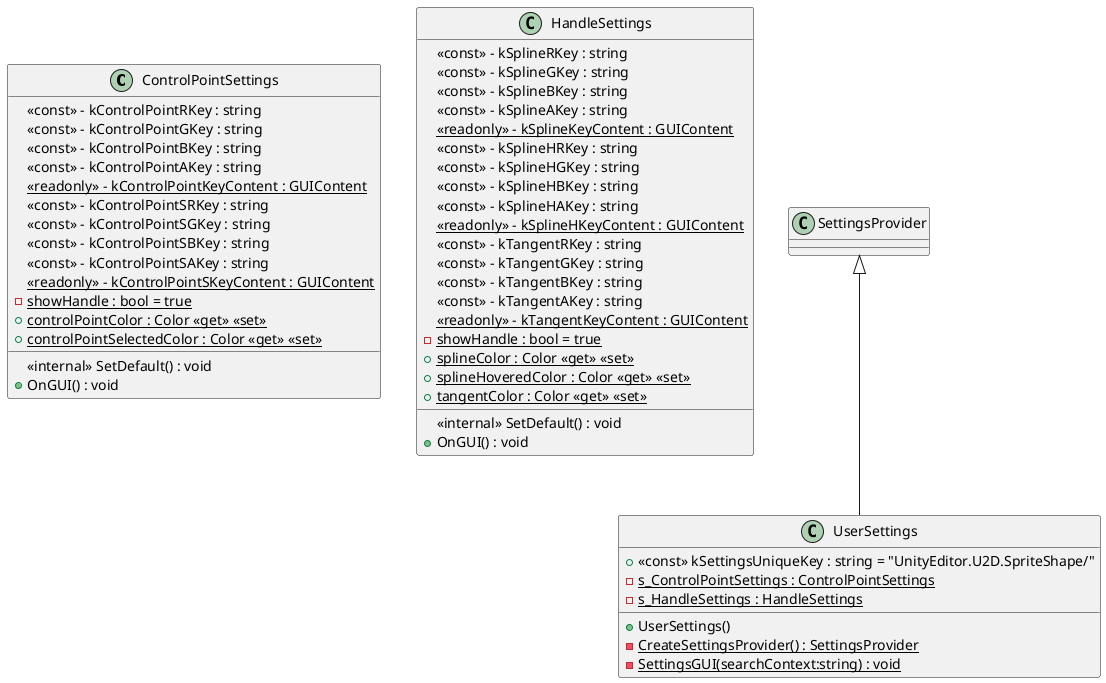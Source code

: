 @startuml
class ControlPointSettings {
    <<const>> - kControlPointRKey : string
    <<const>> - kControlPointGKey : string
    <<const>> - kControlPointBKey : string
    <<const>> - kControlPointAKey : string
    {static} <<readonly>> - kControlPointKeyContent : GUIContent
    <<const>> - kControlPointSRKey : string
    <<const>> - kControlPointSGKey : string
    <<const>> - kControlPointSBKey : string
    <<const>> - kControlPointSAKey : string
    {static} <<readonly>> - kControlPointSKeyContent : GUIContent
    {static} - showHandle : bool = true
    + {static} controlPointColor : Color <<get>> <<set>>
    + {static} controlPointSelectedColor : Color <<get>> <<set>>
    <<internal>> SetDefault() : void
    + OnGUI() : void
}
class HandleSettings {
    <<const>> - kSplineRKey : string
    <<const>> - kSplineGKey : string
    <<const>> - kSplineBKey : string
    <<const>> - kSplineAKey : string
    {static} <<readonly>> - kSplineKeyContent : GUIContent
    <<const>> - kSplineHRKey : string
    <<const>> - kSplineHGKey : string
    <<const>> - kSplineHBKey : string
    <<const>> - kSplineHAKey : string
    {static} <<readonly>> - kSplineHKeyContent : GUIContent
    <<const>> - kTangentRKey : string
    <<const>> - kTangentGKey : string
    <<const>> - kTangentBKey : string
    <<const>> - kTangentAKey : string
    {static} <<readonly>> - kTangentKeyContent : GUIContent
    {static} - showHandle : bool = true
    + {static} splineColor : Color <<get>> <<set>>
    + {static} splineHoveredColor : Color <<get>> <<set>>
    + {static} tangentColor : Color <<get>> <<set>>
    <<internal>> SetDefault() : void
    + OnGUI() : void
}
class UserSettings {
    + <<const>> kSettingsUniqueKey : string = "UnityEditor.U2D.SpriteShape/"
    - {static} s_ControlPointSettings : ControlPointSettings
    - {static} s_HandleSettings : HandleSettings
    + UserSettings()
    - {static} CreateSettingsProvider() : SettingsProvider
    - {static} SettingsGUI(searchContext:string) : void
}
SettingsProvider <|-- UserSettings
@enduml
